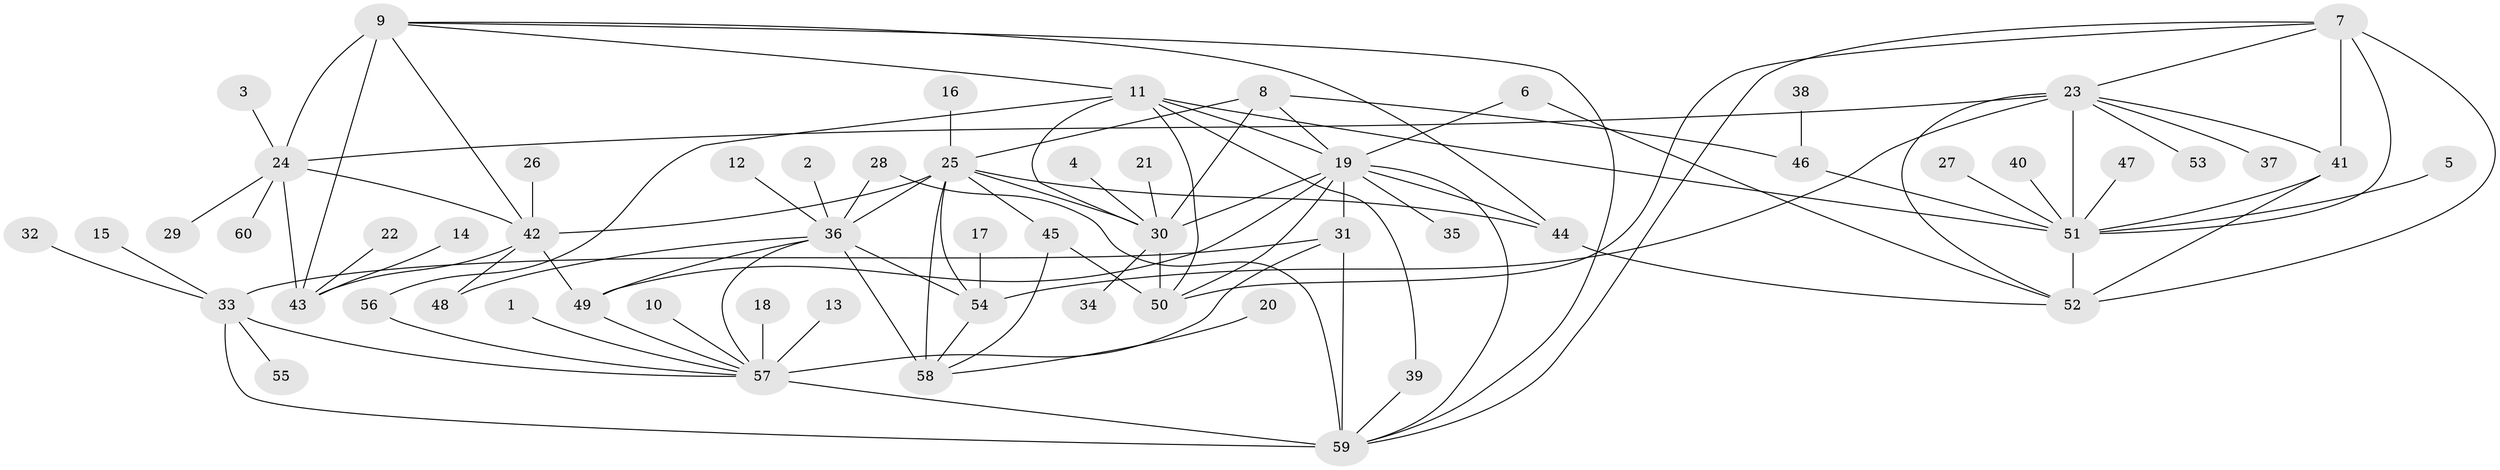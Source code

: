 // original degree distribution, {6: 0.025, 9: 0.025, 8: 0.05, 13: 0.025, 7: 0.05, 11: 0.041666666666666664, 5: 0.016666666666666666, 10: 0.016666666666666666, 1: 0.5083333333333333, 2: 0.18333333333333332, 3: 0.03333333333333333, 4: 0.025}
// Generated by graph-tools (version 1.1) at 2025/02/03/09/25 03:02:44]
// undirected, 60 vertices, 101 edges
graph export_dot {
graph [start="1"]
  node [color=gray90,style=filled];
  1;
  2;
  3;
  4;
  5;
  6;
  7;
  8;
  9;
  10;
  11;
  12;
  13;
  14;
  15;
  16;
  17;
  18;
  19;
  20;
  21;
  22;
  23;
  24;
  25;
  26;
  27;
  28;
  29;
  30;
  31;
  32;
  33;
  34;
  35;
  36;
  37;
  38;
  39;
  40;
  41;
  42;
  43;
  44;
  45;
  46;
  47;
  48;
  49;
  50;
  51;
  52;
  53;
  54;
  55;
  56;
  57;
  58;
  59;
  60;
  1 -- 57 [weight=1.0];
  2 -- 36 [weight=1.0];
  3 -- 24 [weight=1.0];
  4 -- 30 [weight=1.0];
  5 -- 51 [weight=1.0];
  6 -- 19 [weight=1.0];
  6 -- 52 [weight=1.0];
  7 -- 23 [weight=1.0];
  7 -- 41 [weight=1.0];
  7 -- 50 [weight=1.0];
  7 -- 51 [weight=1.0];
  7 -- 52 [weight=2.0];
  7 -- 59 [weight=1.0];
  8 -- 19 [weight=1.0];
  8 -- 25 [weight=1.0];
  8 -- 30 [weight=1.0];
  8 -- 46 [weight=1.0];
  9 -- 11 [weight=1.0];
  9 -- 24 [weight=2.0];
  9 -- 42 [weight=2.0];
  9 -- 43 [weight=4.0];
  9 -- 44 [weight=1.0];
  9 -- 59 [weight=2.0];
  10 -- 57 [weight=1.0];
  11 -- 19 [weight=2.0];
  11 -- 30 [weight=4.0];
  11 -- 39 [weight=1.0];
  11 -- 50 [weight=2.0];
  11 -- 51 [weight=1.0];
  11 -- 56 [weight=1.0];
  12 -- 36 [weight=1.0];
  13 -- 57 [weight=1.0];
  14 -- 43 [weight=1.0];
  15 -- 33 [weight=1.0];
  16 -- 25 [weight=1.0];
  17 -- 54 [weight=1.0];
  18 -- 57 [weight=1.0];
  19 -- 30 [weight=2.0];
  19 -- 31 [weight=1.0];
  19 -- 35 [weight=1.0];
  19 -- 44 [weight=1.0];
  19 -- 49 [weight=1.0];
  19 -- 50 [weight=1.0];
  19 -- 59 [weight=1.0];
  20 -- 58 [weight=1.0];
  21 -- 30 [weight=1.0];
  22 -- 43 [weight=1.0];
  23 -- 24 [weight=1.0];
  23 -- 37 [weight=1.0];
  23 -- 41 [weight=1.0];
  23 -- 51 [weight=1.0];
  23 -- 52 [weight=2.0];
  23 -- 53 [weight=1.0];
  23 -- 54 [weight=1.0];
  24 -- 29 [weight=1.0];
  24 -- 42 [weight=1.0];
  24 -- 43 [weight=2.0];
  24 -- 60 [weight=1.0];
  25 -- 30 [weight=1.0];
  25 -- 36 [weight=2.0];
  25 -- 42 [weight=1.0];
  25 -- 44 [weight=1.0];
  25 -- 45 [weight=1.0];
  25 -- 54 [weight=1.0];
  25 -- 58 [weight=2.0];
  26 -- 42 [weight=1.0];
  27 -- 51 [weight=1.0];
  28 -- 36 [weight=1.0];
  28 -- 59 [weight=1.0];
  30 -- 34 [weight=1.0];
  30 -- 50 [weight=2.0];
  31 -- 33 [weight=1.0];
  31 -- 57 [weight=2.0];
  31 -- 59 [weight=2.0];
  32 -- 33 [weight=1.0];
  33 -- 55 [weight=1.0];
  33 -- 57 [weight=2.0];
  33 -- 59 [weight=2.0];
  36 -- 48 [weight=1.0];
  36 -- 49 [weight=1.0];
  36 -- 54 [weight=2.0];
  36 -- 57 [weight=1.0];
  36 -- 58 [weight=4.0];
  38 -- 46 [weight=1.0];
  39 -- 59 [weight=1.0];
  40 -- 51 [weight=1.0];
  41 -- 51 [weight=1.0];
  41 -- 52 [weight=2.0];
  42 -- 43 [weight=2.0];
  42 -- 48 [weight=1.0];
  42 -- 49 [weight=1.0];
  44 -- 52 [weight=1.0];
  45 -- 50 [weight=1.0];
  45 -- 58 [weight=1.0];
  46 -- 51 [weight=1.0];
  47 -- 51 [weight=1.0];
  49 -- 57 [weight=1.0];
  51 -- 52 [weight=2.0];
  54 -- 58 [weight=2.0];
  56 -- 57 [weight=1.0];
  57 -- 59 [weight=4.0];
}
